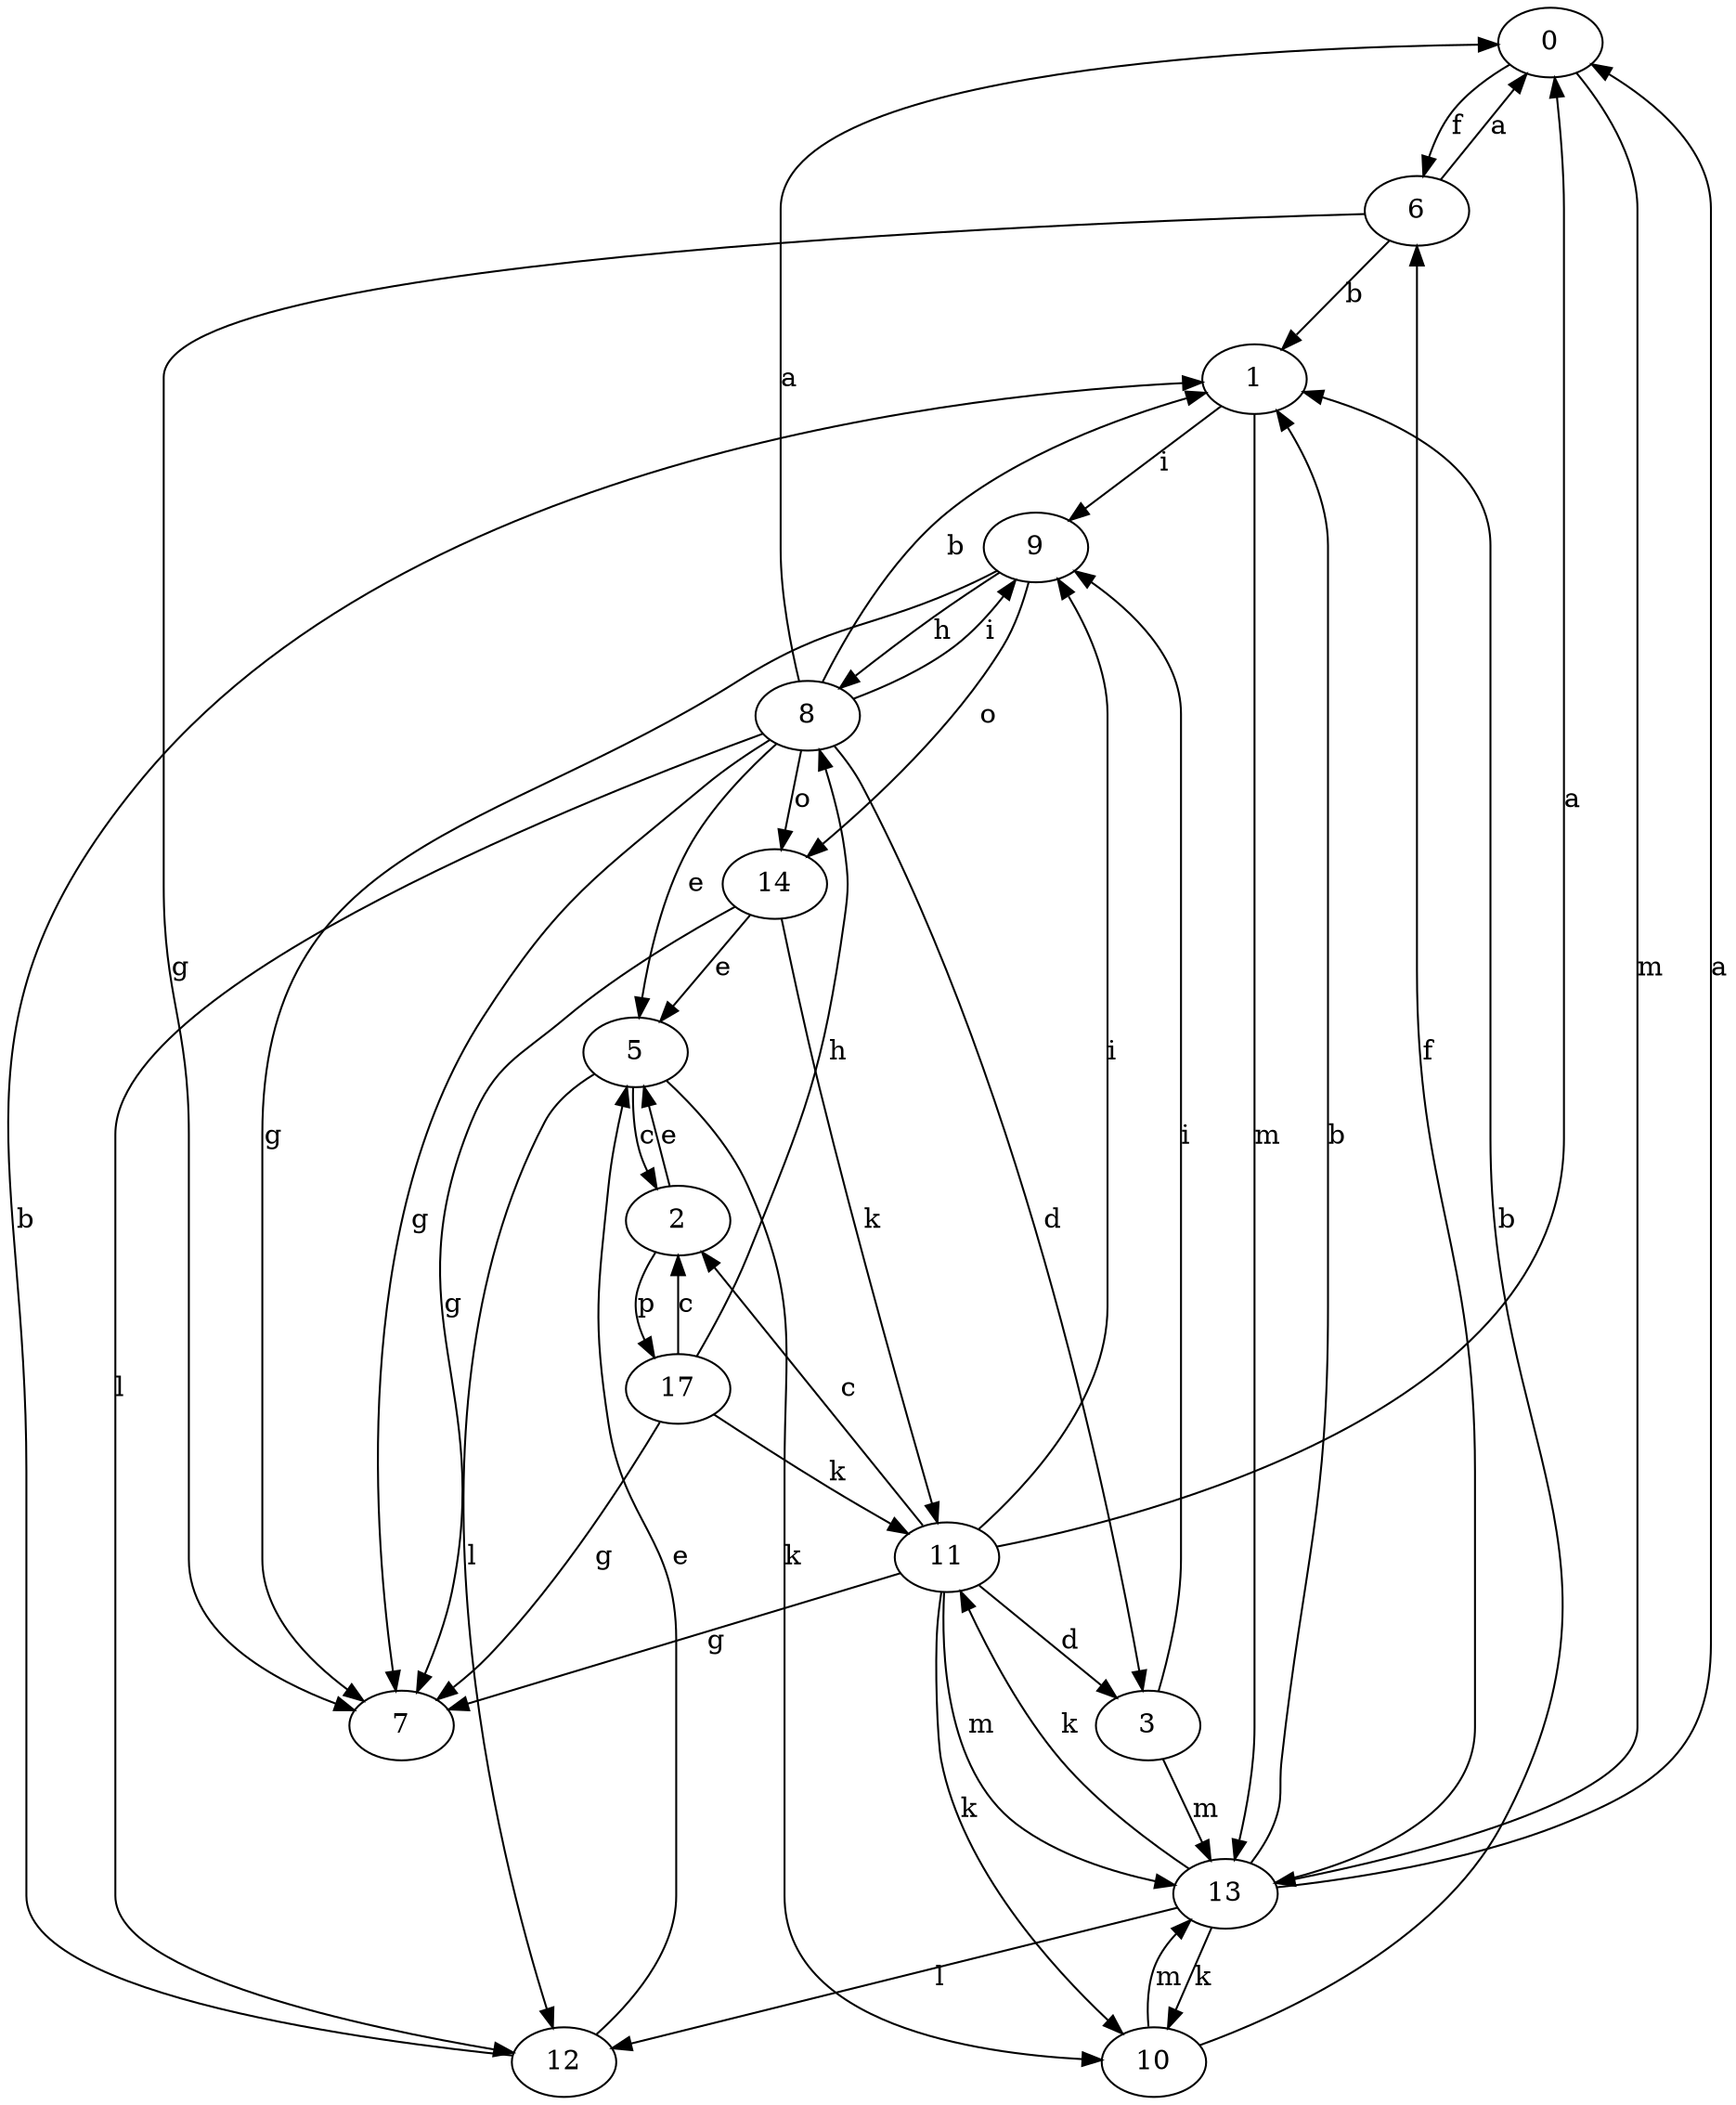 strict digraph  {
0;
1;
2;
3;
5;
6;
7;
8;
9;
10;
11;
12;
13;
14;
17;
0 -> 6  [label=f];
0 -> 13  [label=m];
1 -> 9  [label=i];
1 -> 13  [label=m];
2 -> 5  [label=e];
2 -> 17  [label=p];
3 -> 9  [label=i];
3 -> 13  [label=m];
5 -> 2  [label=c];
5 -> 10  [label=k];
5 -> 12  [label=l];
6 -> 0  [label=a];
6 -> 1  [label=b];
6 -> 7  [label=g];
8 -> 0  [label=a];
8 -> 1  [label=b];
8 -> 3  [label=d];
8 -> 5  [label=e];
8 -> 7  [label=g];
8 -> 9  [label=i];
8 -> 12  [label=l];
8 -> 14  [label=o];
9 -> 7  [label=g];
9 -> 8  [label=h];
9 -> 14  [label=o];
10 -> 1  [label=b];
10 -> 13  [label=m];
11 -> 0  [label=a];
11 -> 2  [label=c];
11 -> 3  [label=d];
11 -> 7  [label=g];
11 -> 9  [label=i];
11 -> 10  [label=k];
11 -> 13  [label=m];
12 -> 1  [label=b];
12 -> 5  [label=e];
13 -> 0  [label=a];
13 -> 1  [label=b];
13 -> 6  [label=f];
13 -> 10  [label=k];
13 -> 11  [label=k];
13 -> 12  [label=l];
14 -> 5  [label=e];
14 -> 7  [label=g];
14 -> 11  [label=k];
17 -> 2  [label=c];
17 -> 7  [label=g];
17 -> 8  [label=h];
17 -> 11  [label=k];
}
